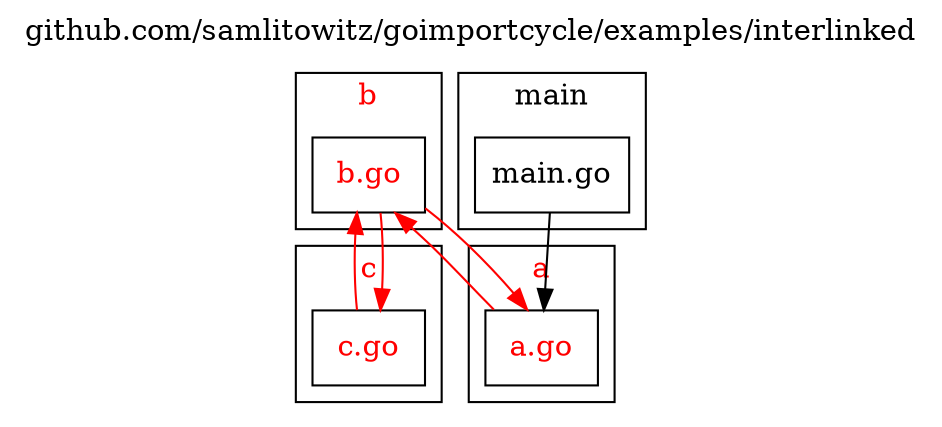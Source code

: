 
digraph {
	labelloc="t";
	label="github.com/samlitowitz/goimportcycle/examples/interlinked";
	rankdir="TB";
	node [shape="rect"];

	subgraph cluster_pkg_b {
		label="b";
		style="filled";
		fontcolor="#ff0000";
		fillcolor="#ffffff";

		pkg_b_file_b [label="b.go", style="filled", fontcolor="#ff0000", fillcolor="#ffffff"];
	};

	subgraph cluster_pkg_c {
		label="c";
		style="filled";
		fontcolor="#ff0000";
		fillcolor="#ffffff";

		pkg_c_file_c [label="c.go", style="filled", fontcolor="#ff0000", fillcolor="#ffffff"];
	};

	subgraph cluster_pkg_main {
		label="main";
		style="filled";
		fontcolor="#000000";
		fillcolor="#ffffff";

		pkg_main_file_main [label="main.go", style="filled", fontcolor="#000000", fillcolor="#ffffff"];
	};

	subgraph cluster_pkg_a {
		label="a";
		style="filled";
		fontcolor="#ff0000";
		fillcolor="#ffffff";

		pkg_a_file_a [label="a.go", style="filled", fontcolor="#ff0000", fillcolor="#ffffff"];
	};

	pkg_b_file_b -> pkg_a_file_a [color="#ff0000"];
	pkg_b_file_b -> pkg_c_file_c [color="#ff0000"];
	pkg_c_file_c -> pkg_b_file_b [color="#ff0000"];
	pkg_main_file_main -> pkg_a_file_a [color="#000000"];
	pkg_a_file_a -> pkg_b_file_b [color="#ff0000"];
}

